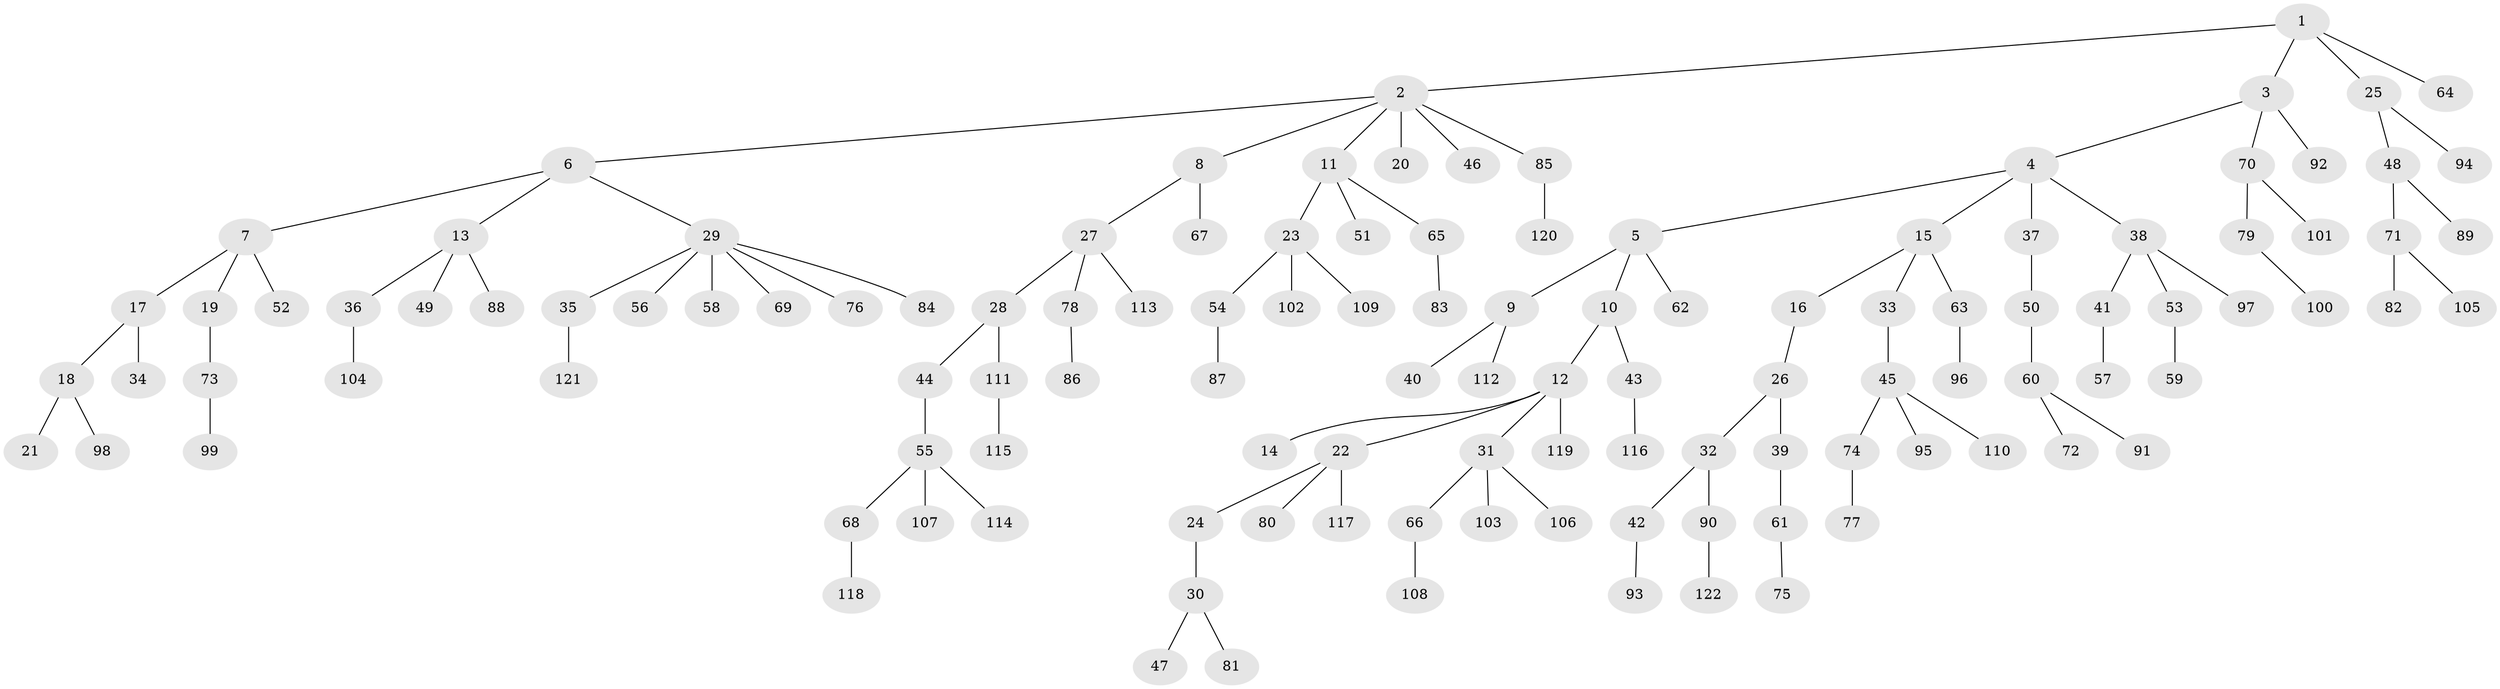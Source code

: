 // Generated by graph-tools (version 1.1) at 2025/02/03/09/25 03:02:30]
// undirected, 122 vertices, 121 edges
graph export_dot {
graph [start="1"]
  node [color=gray90,style=filled];
  1;
  2;
  3;
  4;
  5;
  6;
  7;
  8;
  9;
  10;
  11;
  12;
  13;
  14;
  15;
  16;
  17;
  18;
  19;
  20;
  21;
  22;
  23;
  24;
  25;
  26;
  27;
  28;
  29;
  30;
  31;
  32;
  33;
  34;
  35;
  36;
  37;
  38;
  39;
  40;
  41;
  42;
  43;
  44;
  45;
  46;
  47;
  48;
  49;
  50;
  51;
  52;
  53;
  54;
  55;
  56;
  57;
  58;
  59;
  60;
  61;
  62;
  63;
  64;
  65;
  66;
  67;
  68;
  69;
  70;
  71;
  72;
  73;
  74;
  75;
  76;
  77;
  78;
  79;
  80;
  81;
  82;
  83;
  84;
  85;
  86;
  87;
  88;
  89;
  90;
  91;
  92;
  93;
  94;
  95;
  96;
  97;
  98;
  99;
  100;
  101;
  102;
  103;
  104;
  105;
  106;
  107;
  108;
  109;
  110;
  111;
  112;
  113;
  114;
  115;
  116;
  117;
  118;
  119;
  120;
  121;
  122;
  1 -- 2;
  1 -- 3;
  1 -- 25;
  1 -- 64;
  2 -- 6;
  2 -- 8;
  2 -- 11;
  2 -- 20;
  2 -- 46;
  2 -- 85;
  3 -- 4;
  3 -- 70;
  3 -- 92;
  4 -- 5;
  4 -- 15;
  4 -- 37;
  4 -- 38;
  5 -- 9;
  5 -- 10;
  5 -- 62;
  6 -- 7;
  6 -- 13;
  6 -- 29;
  7 -- 17;
  7 -- 19;
  7 -- 52;
  8 -- 27;
  8 -- 67;
  9 -- 40;
  9 -- 112;
  10 -- 12;
  10 -- 43;
  11 -- 23;
  11 -- 51;
  11 -- 65;
  12 -- 14;
  12 -- 22;
  12 -- 31;
  12 -- 119;
  13 -- 36;
  13 -- 49;
  13 -- 88;
  15 -- 16;
  15 -- 33;
  15 -- 63;
  16 -- 26;
  17 -- 18;
  17 -- 34;
  18 -- 21;
  18 -- 98;
  19 -- 73;
  22 -- 24;
  22 -- 80;
  22 -- 117;
  23 -- 54;
  23 -- 102;
  23 -- 109;
  24 -- 30;
  25 -- 48;
  25 -- 94;
  26 -- 32;
  26 -- 39;
  27 -- 28;
  27 -- 78;
  27 -- 113;
  28 -- 44;
  28 -- 111;
  29 -- 35;
  29 -- 56;
  29 -- 58;
  29 -- 69;
  29 -- 76;
  29 -- 84;
  30 -- 47;
  30 -- 81;
  31 -- 66;
  31 -- 103;
  31 -- 106;
  32 -- 42;
  32 -- 90;
  33 -- 45;
  35 -- 121;
  36 -- 104;
  37 -- 50;
  38 -- 41;
  38 -- 53;
  38 -- 97;
  39 -- 61;
  41 -- 57;
  42 -- 93;
  43 -- 116;
  44 -- 55;
  45 -- 74;
  45 -- 95;
  45 -- 110;
  48 -- 71;
  48 -- 89;
  50 -- 60;
  53 -- 59;
  54 -- 87;
  55 -- 68;
  55 -- 107;
  55 -- 114;
  60 -- 72;
  60 -- 91;
  61 -- 75;
  63 -- 96;
  65 -- 83;
  66 -- 108;
  68 -- 118;
  70 -- 79;
  70 -- 101;
  71 -- 82;
  71 -- 105;
  73 -- 99;
  74 -- 77;
  78 -- 86;
  79 -- 100;
  85 -- 120;
  90 -- 122;
  111 -- 115;
}
